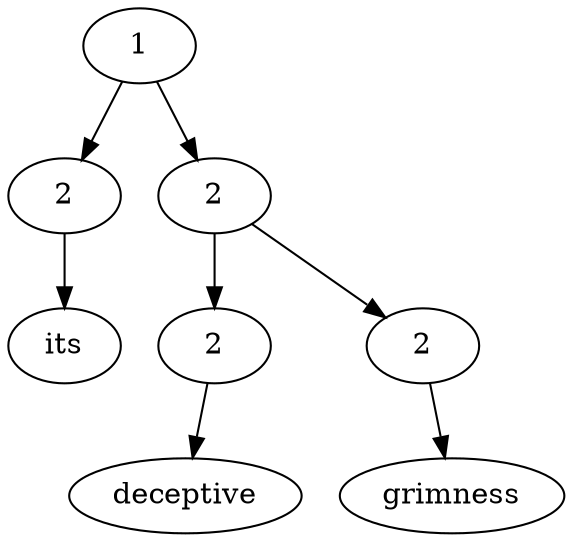 digraph G{Node0 [label="1"]
Node0 -> Node1
Node0 -> Node3
Node1 [label="2"]
Node1 -> Node2
Node3 [label="2"]
Node3 -> Node4
Node3 -> Node6
Node2 [label="its"]
Node4 [label="2"]
Node4 -> Node5
Node6 [label="2"]
Node6 -> Node7
Node5 [label="deceptive"]
Node7 [label="grimness"]
}